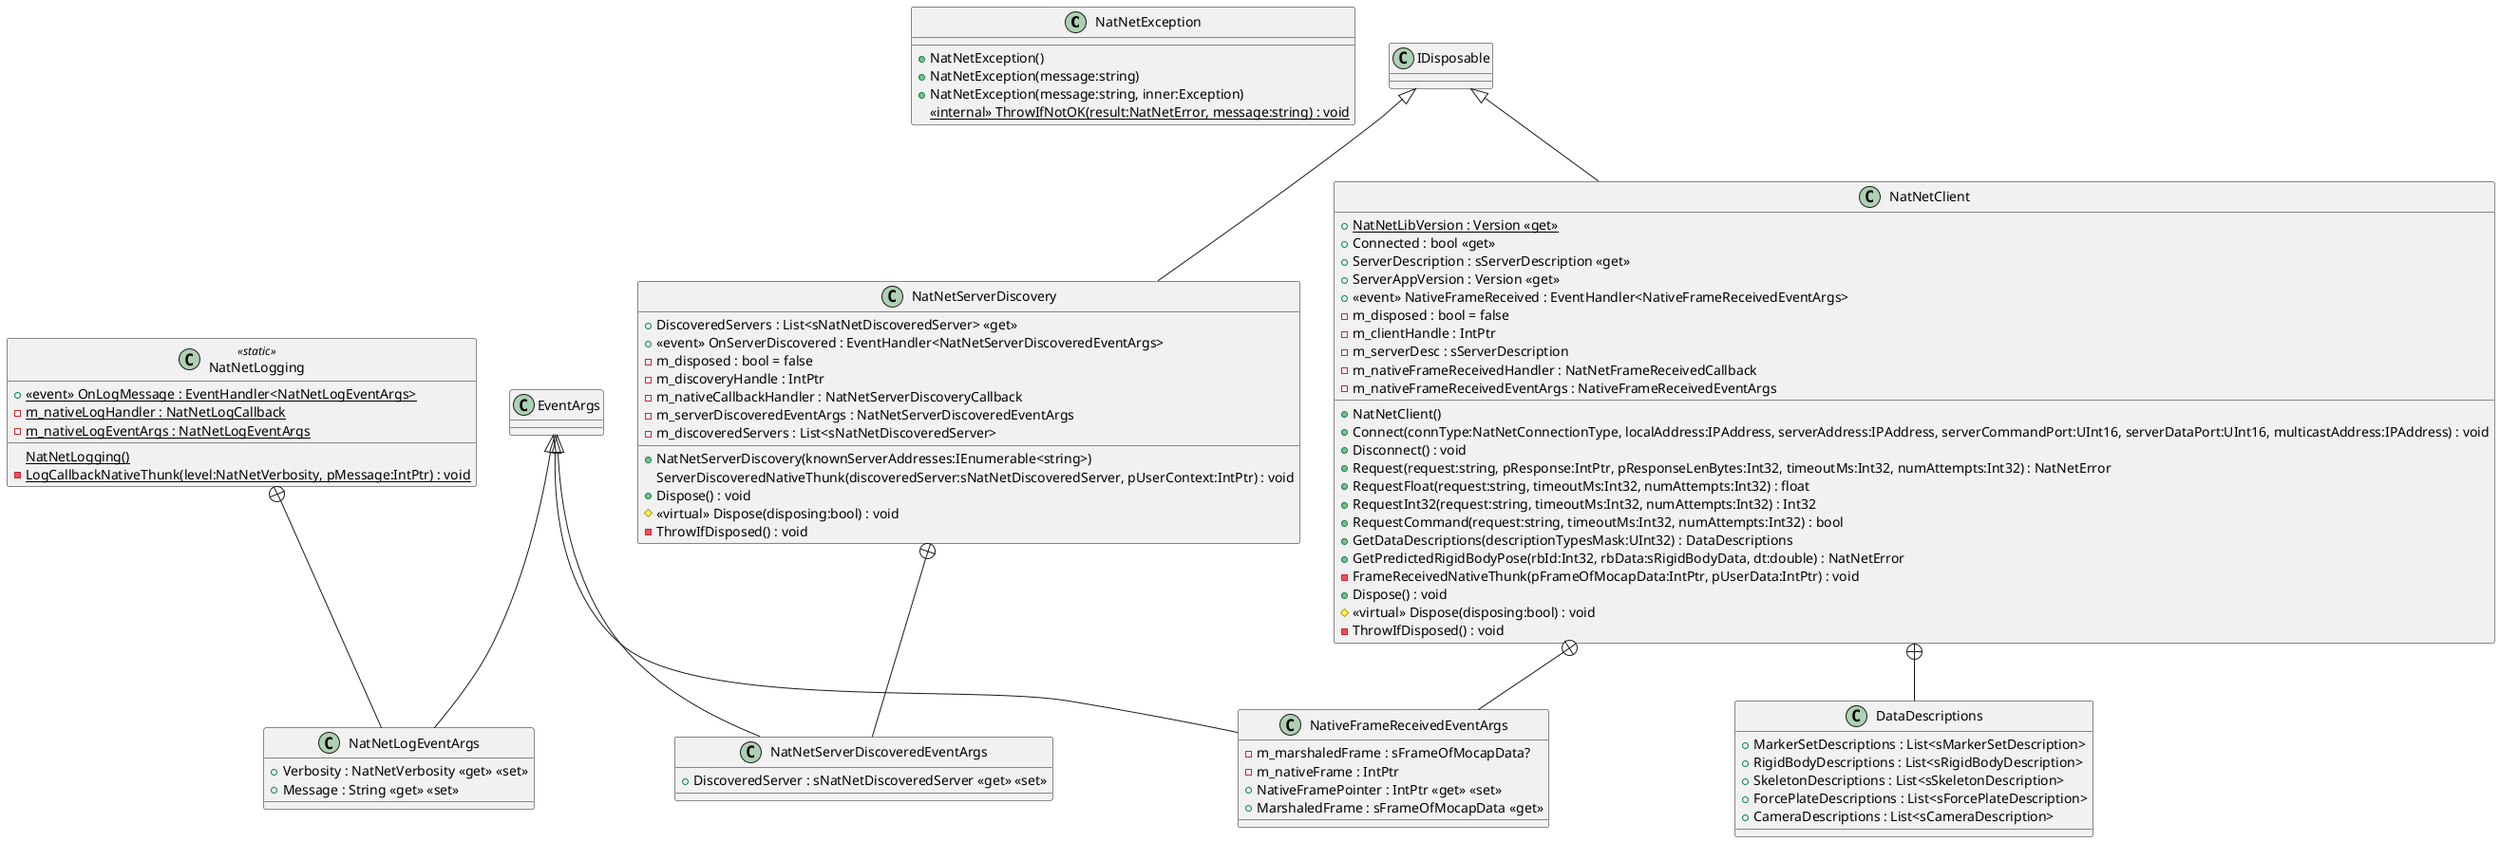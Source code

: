 @startuml
class NatNetException {
    + NatNetException()
    + NatNetException(message:string)
    + NatNetException(message:string, inner:Exception)
    <<internal>> {static} ThrowIfNotOK(result:NatNetError, message:string) : void
}
class NatNetLogging <<static>> {
    + {static}  <<event>> OnLogMessage : EventHandler<NatNetLogEventArgs> 
    - {static} m_nativeLogHandler : NatNetLogCallback
    - {static} m_nativeLogEventArgs : NatNetLogEventArgs
    {static} NatNetLogging()
    - {static} LogCallbackNativeThunk(level:NatNetVerbosity, pMessage:IntPtr) : void
}
class NatNetServerDiscovery {
    + DiscoveredServers : List<sNatNetDiscoveredServer> <<get>>
    +  <<event>> OnServerDiscovered : EventHandler<NatNetServerDiscoveredEventArgs> 
    - m_disposed : bool = false
    - m_discoveryHandle : IntPtr
    - m_nativeCallbackHandler : NatNetServerDiscoveryCallback
    - m_serverDiscoveredEventArgs : NatNetServerDiscoveredEventArgs
    - m_discoveredServers : List<sNatNetDiscoveredServer>
    + NatNetServerDiscovery(knownServerAddresses:IEnumerable<string>)
    ServerDiscoveredNativeThunk(discoveredServer:sNatNetDiscoveredServer, pUserContext:IntPtr) : void
    + Dispose() : void
    # <<virtual>> Dispose(disposing:bool) : void
    - ThrowIfDisposed() : void
}
class NatNetClient {
    + {static} NatNetLibVersion : Version <<get>>
    + Connected : bool <<get>>
    + ServerDescription : sServerDescription <<get>>
    + ServerAppVersion : Version <<get>>
    +  <<event>> NativeFrameReceived : EventHandler<NativeFrameReceivedEventArgs> 
    - m_disposed : bool = false
    - m_clientHandle : IntPtr
    - m_serverDesc : sServerDescription
    - m_nativeFrameReceivedHandler : NatNetFrameReceivedCallback
    - m_nativeFrameReceivedEventArgs : NativeFrameReceivedEventArgs
    + NatNetClient()
    + Connect(connType:NatNetConnectionType, localAddress:IPAddress, serverAddress:IPAddress, serverCommandPort:UInt16, serverDataPort:UInt16, multicastAddress:IPAddress) : void
    + Disconnect() : void
    + Request(request:string, pResponse:IntPtr, pResponseLenBytes:Int32, timeoutMs:Int32, numAttempts:Int32) : NatNetError
    + RequestFloat(request:string, timeoutMs:Int32, numAttempts:Int32) : float
    + RequestInt32(request:string, timeoutMs:Int32, numAttempts:Int32) : Int32
    + RequestCommand(request:string, timeoutMs:Int32, numAttempts:Int32) : bool
    + GetDataDescriptions(descriptionTypesMask:UInt32) : DataDescriptions
    + GetPredictedRigidBodyPose(rbId:Int32, rbData:sRigidBodyData, dt:double) : NatNetError
    - FrameReceivedNativeThunk(pFrameOfMocapData:IntPtr, pUserData:IntPtr) : void
    + Dispose() : void
    # <<virtual>> Dispose(disposing:bool) : void
    - ThrowIfDisposed() : void
}
class NatNetLogEventArgs {
    + Verbosity : NatNetVerbosity <<get>> <<set>>
    + Message : String <<get>> <<set>>
}
class NatNetServerDiscoveredEventArgs {
    + DiscoveredServer : sNatNetDiscoveredServer <<get>> <<set>>
}
class DataDescriptions {
    + MarkerSetDescriptions : List<sMarkerSetDescription>
    + RigidBodyDescriptions : List<sRigidBodyDescription>
    + SkeletonDescriptions : List<sSkeletonDescription>
    + ForcePlateDescriptions : List<sForcePlateDescription>
    + CameraDescriptions : List<sCameraDescription>
}
class NativeFrameReceivedEventArgs {
    - m_marshaledFrame : sFrameOfMocapData?
    - m_nativeFrame : IntPtr
    + NativeFramePointer : IntPtr <<get>> <<set>>
    + MarshaledFrame : sFrameOfMocapData <<get>>
}
IDisposable <|-- NatNetServerDiscovery
IDisposable <|-- NatNetClient
NatNetLogging +-- NatNetLogEventArgs
EventArgs <|-- NatNetLogEventArgs
NatNetServerDiscovery +-- NatNetServerDiscoveredEventArgs
EventArgs <|-- NatNetServerDiscoveredEventArgs
NatNetClient +-- DataDescriptions
NatNetClient +-- NativeFrameReceivedEventArgs
EventArgs <|-- NativeFrameReceivedEventArgs
@enduml
